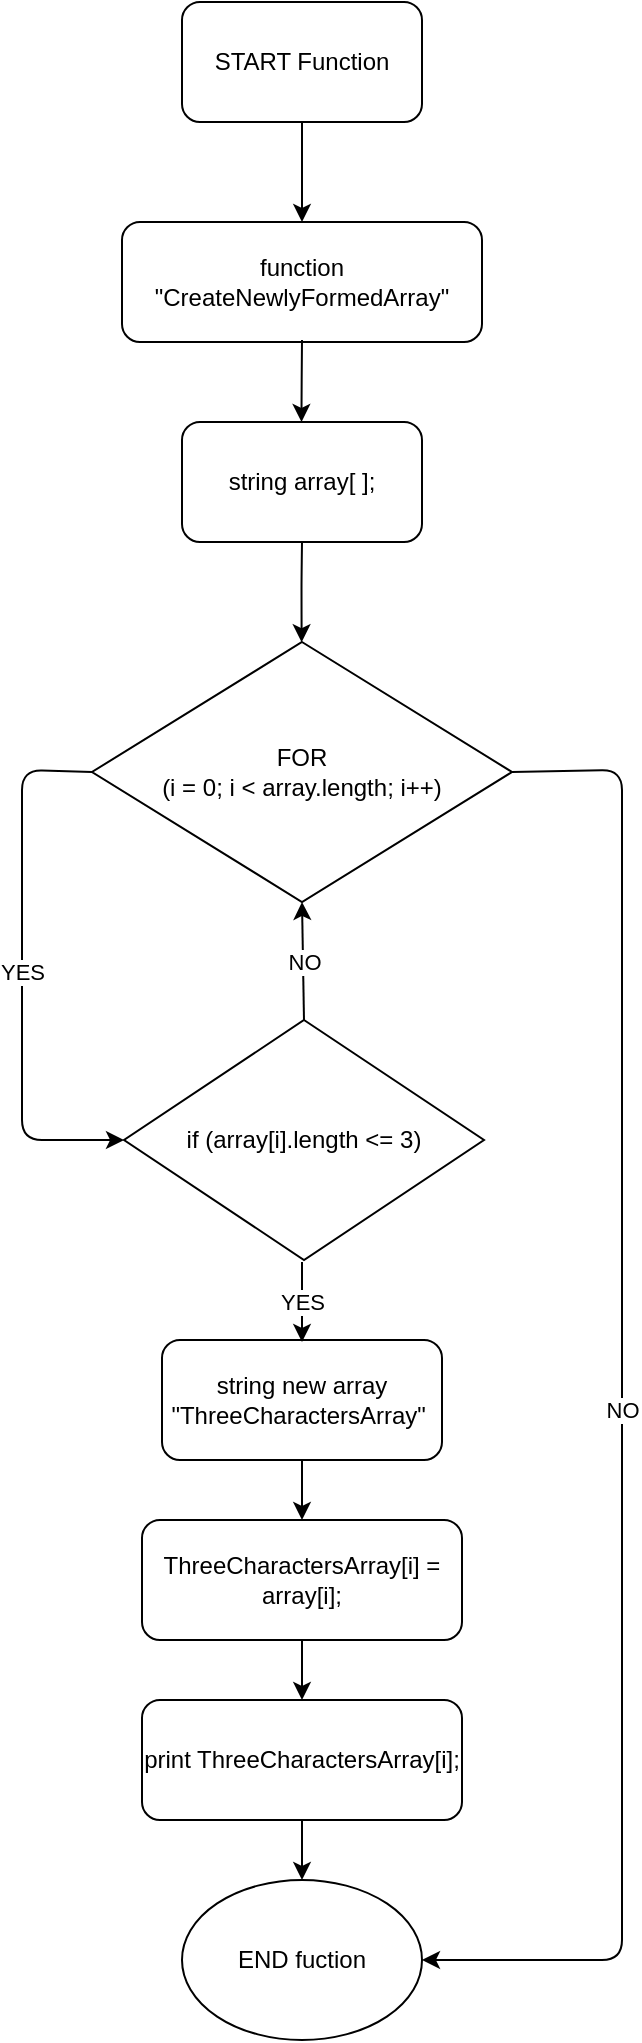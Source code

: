 <mxfile>
    <diagram id="HkoN10MVfY5_M1-_J-7j" name="Страница 1">
        <mxGraphModel dx="820" dy="281" grid="1" gridSize="10" guides="1" tooltips="1" connect="1" arrows="1" fold="1" page="1" pageScale="1" pageWidth="827" pageHeight="1169" math="0" shadow="0">
            <root>
                <mxCell id="0"/>
                <mxCell id="1" parent="0"/>
                <mxCell id="2" value="START Function" style="rounded=1;whiteSpace=wrap;html=1;" parent="1" vertex="1">
                    <mxGeometry x="280" y="30" width="120" height="60" as="geometry"/>
                </mxCell>
                <mxCell id="5" value="print ThreeCharactersArray[i];" style="rounded=1;whiteSpace=wrap;html=1;" parent="1" vertex="1">
                    <mxGeometry x="260" y="879" width="160" height="60" as="geometry"/>
                </mxCell>
                <mxCell id="12" value="function &quot;CreateNewlyFormedArray&quot;" style="rounded=1;whiteSpace=wrap;html=1;" parent="1" vertex="1">
                    <mxGeometry x="250" y="140" width="180" height="60" as="geometry"/>
                </mxCell>
                <mxCell id="15" value="" style="endArrow=classic;html=1;exitX=0.5;exitY=1;exitDx=0;exitDy=0;" parent="1" source="2" target="12" edge="1">
                    <mxGeometry relative="1" as="geometry">
                        <mxPoint x="310" y="140" as="sourcePoint"/>
                        <mxPoint x="410" y="140" as="targetPoint"/>
                    </mxGeometry>
                </mxCell>
                <mxCell id="18" value="string array[ ];" style="rounded=1;whiteSpace=wrap;html=1;" parent="1" vertex="1">
                    <mxGeometry x="280" y="240" width="120" height="60" as="geometry"/>
                </mxCell>
                <mxCell id="22" value="&lt;span style=&quot;font-family: &amp;#34;helvetica&amp;#34;&quot;&gt;FOR &lt;br&gt;(i = 0; i &amp;lt; array.length; i++)&lt;/span&gt;" style="rhombus;whiteSpace=wrap;html=1;" parent="1" vertex="1">
                    <mxGeometry x="235" y="350" width="210" height="130" as="geometry"/>
                </mxCell>
                <mxCell id="23" value="if (array[i].length &amp;lt;= 3)" style="rhombus;whiteSpace=wrap;html=1;" parent="1" vertex="1">
                    <mxGeometry x="251" y="539" width="180" height="120" as="geometry"/>
                </mxCell>
                <mxCell id="24" value="string new array &quot;ThreeCharactersArray&quot;&amp;nbsp;" style="rounded=1;whiteSpace=wrap;html=1;" parent="1" vertex="1">
                    <mxGeometry x="270" y="699" width="140" height="60" as="geometry"/>
                </mxCell>
                <mxCell id="25" value="ThreeCharactersArray[i] = array[i];" style="rounded=1;whiteSpace=wrap;html=1;" parent="1" vertex="1">
                    <mxGeometry x="260" y="789" width="160" height="60" as="geometry"/>
                </mxCell>
                <mxCell id="26" value="" style="endArrow=classic;html=1;" parent="1" target="18" edge="1">
                    <mxGeometry relative="1" as="geometry">
                        <mxPoint x="340" y="199" as="sourcePoint"/>
                        <mxPoint x="339.76" y="249" as="targetPoint"/>
                        <Array as="points">
                            <mxPoint x="339.76" y="229"/>
                            <mxPoint x="339.76" y="239"/>
                        </Array>
                    </mxGeometry>
                </mxCell>
                <mxCell id="27" value="" style="endArrow=classic;html=1;exitX=0.5;exitY=1;exitDx=0;exitDy=0;" parent="1" source="18" target="22" edge="1">
                    <mxGeometry relative="1" as="geometry">
                        <mxPoint x="340" y="309" as="sourcePoint"/>
                        <mxPoint x="339.82" y="339" as="targetPoint"/>
                        <Array as="points">
                            <mxPoint x="339.76" y="319"/>
                            <mxPoint x="339.76" y="329"/>
                        </Array>
                    </mxGeometry>
                </mxCell>
                <mxCell id="29" value="" style="endArrow=classic;html=1;entryX=0;entryY=0.5;entryDx=0;entryDy=0;exitX=0;exitY=0.5;exitDx=0;exitDy=0;" parent="1" source="22" target="23" edge="1">
                    <mxGeometry relative="1" as="geometry">
                        <mxPoint x="-210" y="439" as="sourcePoint"/>
                        <mxPoint x="130" y="439" as="targetPoint"/>
                        <Array as="points">
                            <mxPoint x="200" y="414"/>
                            <mxPoint x="200" y="450"/>
                            <mxPoint x="200" y="599"/>
                        </Array>
                    </mxGeometry>
                </mxCell>
                <mxCell id="30" value="YES" style="edgeLabel;resizable=0;html=1;align=center;verticalAlign=middle;" parent="29" connectable="0" vertex="1">
                    <mxGeometry relative="1" as="geometry"/>
                </mxCell>
                <mxCell id="32" value="&lt;span&gt;END fuction&lt;/span&gt;" style="ellipse;whiteSpace=wrap;html=1;" parent="1" vertex="1">
                    <mxGeometry x="280" y="969" width="120" height="80" as="geometry"/>
                </mxCell>
                <mxCell id="33" value="" style="endArrow=classic;html=1;entryX=1;entryY=0.5;entryDx=0;entryDy=0;exitX=1;exitY=0.5;exitDx=0;exitDy=0;" parent="1" source="22" target="32" edge="1">
                    <mxGeometry relative="1" as="geometry">
                        <mxPoint x="40" y="399" as="sourcePoint"/>
                        <mxPoint x="200" y="399" as="targetPoint"/>
                        <Array as="points">
                            <mxPoint x="500" y="414"/>
                            <mxPoint x="500" y="1009"/>
                        </Array>
                    </mxGeometry>
                </mxCell>
                <mxCell id="34" value="NO" style="edgeLabel;resizable=0;html=1;align=center;verticalAlign=middle;" parent="33" connectable="0" vertex="1">
                    <mxGeometry relative="1" as="geometry"/>
                </mxCell>
                <mxCell id="40" value="" style="endArrow=classic;html=1;exitX=0.5;exitY=1;exitDx=0;exitDy=0;" parent="1" source="24" target="25" edge="1">
                    <mxGeometry width="50" height="50" relative="1" as="geometry">
                        <mxPoint x="350" y="669" as="sourcePoint"/>
                        <mxPoint x="350" y="709" as="targetPoint"/>
                    </mxGeometry>
                </mxCell>
                <mxCell id="41" value="" style="endArrow=classic;html=1;exitX=0.5;exitY=1;exitDx=0;exitDy=0;" parent="1" source="25" edge="1">
                    <mxGeometry width="50" height="50" relative="1" as="geometry">
                        <mxPoint x="360" y="679" as="sourcePoint"/>
                        <mxPoint x="340" y="879" as="targetPoint"/>
                    </mxGeometry>
                </mxCell>
                <mxCell id="42" value="" style="endArrow=classic;html=1;exitX=0.5;exitY=1;exitDx=0;exitDy=0;entryX=0.5;entryY=0;entryDx=0;entryDy=0;" parent="1" source="5" target="32" edge="1">
                    <mxGeometry width="50" height="50" relative="1" as="geometry">
                        <mxPoint x="350" y="859" as="sourcePoint"/>
                        <mxPoint x="350" y="889" as="targetPoint"/>
                    </mxGeometry>
                </mxCell>
                <mxCell id="63" value="" style="endArrow=classic;html=1;exitX=0.5;exitY=0;exitDx=0;exitDy=0;entryX=0.5;entryY=1;entryDx=0;entryDy=0;" parent="1" source="23" target="22" edge="1">
                    <mxGeometry relative="1" as="geometry">
                        <mxPoint x="250" y="670" as="sourcePoint"/>
                        <mxPoint x="350" y="670" as="targetPoint"/>
                    </mxGeometry>
                </mxCell>
                <mxCell id="64" value="NO" style="edgeLabel;resizable=0;html=1;align=center;verticalAlign=middle;" parent="63" connectable="0" vertex="1">
                    <mxGeometry relative="1" as="geometry"/>
                </mxCell>
                <mxCell id="65" value="" style="endArrow=classic;html=1;" parent="1" edge="1">
                    <mxGeometry relative="1" as="geometry">
                        <mxPoint x="340" y="660" as="sourcePoint"/>
                        <mxPoint x="340" y="700" as="targetPoint"/>
                    </mxGeometry>
                </mxCell>
                <mxCell id="66" value="YES" style="edgeLabel;resizable=0;html=1;align=center;verticalAlign=middle;" parent="65" connectable="0" vertex="1">
                    <mxGeometry relative="1" as="geometry"/>
                </mxCell>
            </root>
        </mxGraphModel>
    </diagram>
</mxfile>